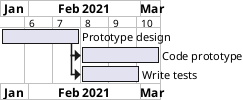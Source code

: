{
  "sha1": "coxstix46lmlpro5cy85k1qomauxo57",
  "insertion": {
    "when": "2024-06-01T09:03:01.819Z",
    "user": "plantuml@gmail.com"
  }
}
@startgantt
printscale weekly
weeks starts on Sunday and must have at least 1 days

project starts 2021/01/25

[Prototype design] lasts 20 days
[Code prototype] lasts 20 days
[Write tests] lasts 15 days
[Code prototype] starts at [Prototype design]'s end
[Write tests] starts at [Code prototype]'s start
@endgantt
